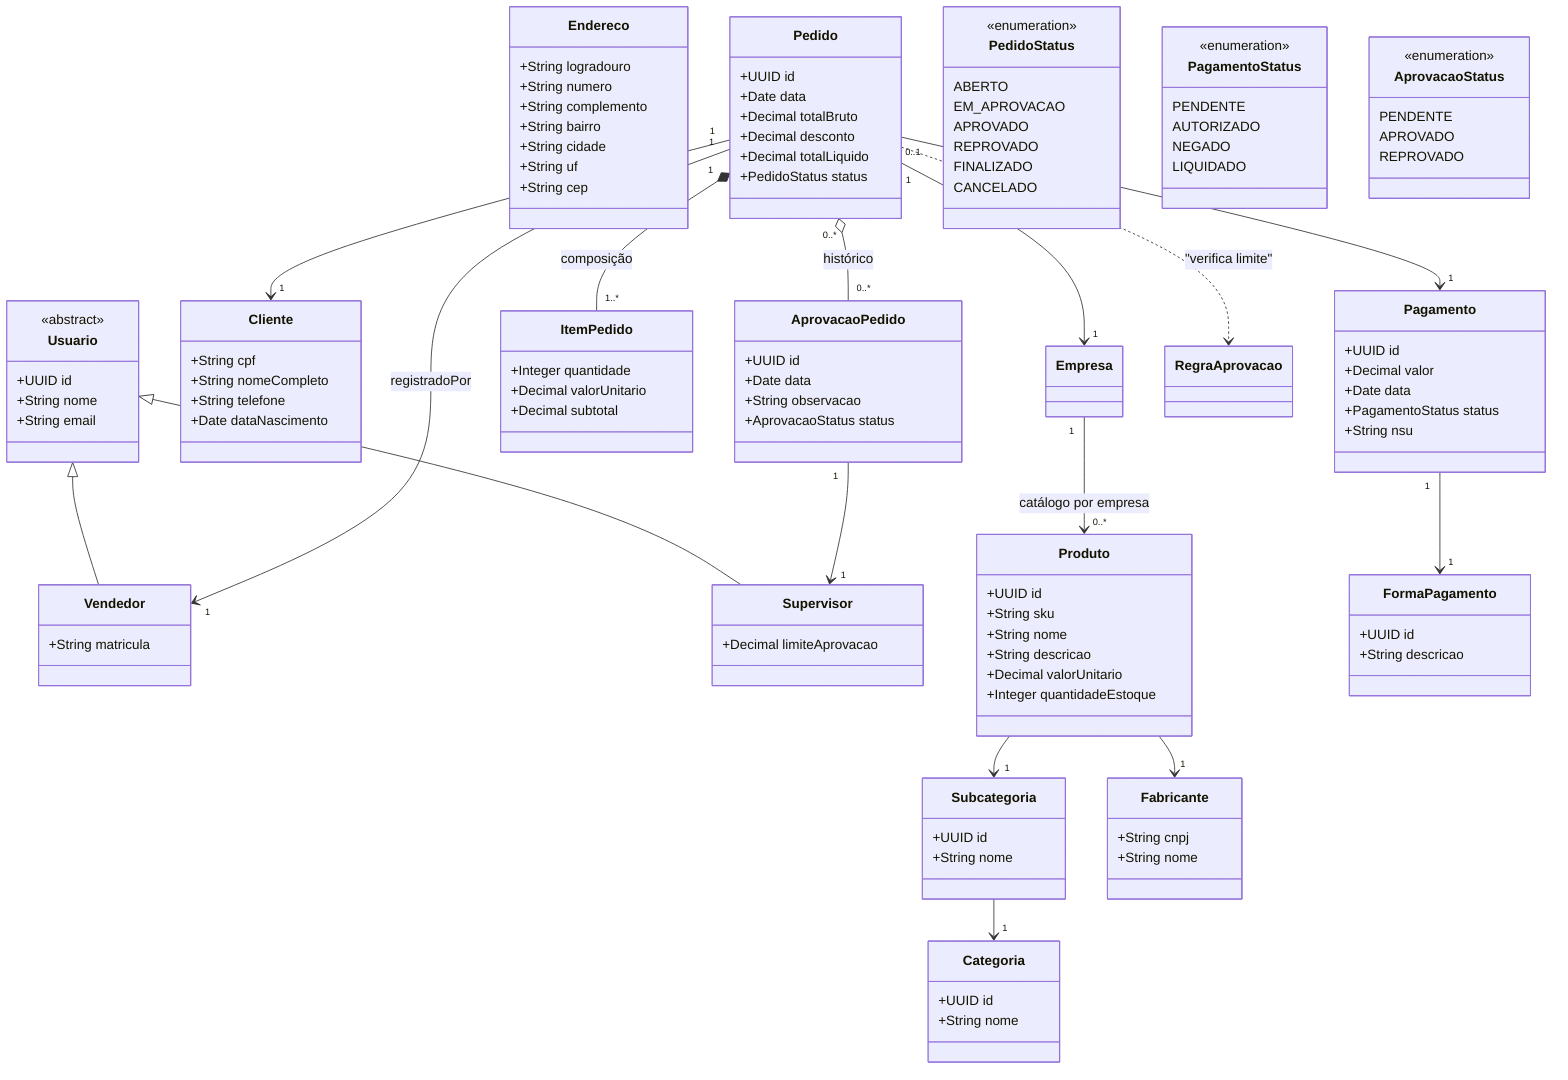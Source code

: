 classDiagram
%% ================== Núcleo de Pessoas/Usuários ==================
class Usuario {
  <<abstract>>
  +UUID id
  +String nome
  +String email
}

class Vendedor {
  +String matricula
}
Usuario <|-- Vendedor

class Supervisor {
  +Decimal limiteAprovacao
}
Usuario <|-- Supervisor

class Cliente {
  +String cpf
  +String nomeCompleto
  +String telefone
  +Date dataNascimento
}

class Endereco {
  +String logradouro
  +String numero
  +String complemento
  +String bairro
  +String cidade
  +String uf
  +String cep
}

%% ================== Catálogo de Produtos ==================
class Categoria {
  +UUID id
  +String nome
}
class Subcategoria {
  +UUID id
  +String nome
}
class Fabricante {
  +String cnpj
  +String nome
}
class Produto {
  +UUID id
  +String sku
  +String nome
  +String descricao
  +Decimal valorUnitario
  +Integer quantidadeEstoque
}

Subcategoria --> "1" Categoria
Produto --> "1" Subcategoria
Produto --> "1" Fabricante
Empresa "1" --> "0..*" Produto : catálogo por empresa

%% ================== Vendas / Pedidos ==================
class Pedido {
  +UUID id
  +Date data
  +Decimal totalBruto
  +Decimal desconto
  +Decimal totalLiquido
  +PedidoStatus status
}

class ItemPedido {
  +Integer quantidade
  +Decimal valorUnitario
  +Decimal subtotal
}

Pedido "1" *-- "1..*" ItemPedido : composição
Pedido "1" --> "1" Cliente
Pedido "1" --> "1" Vendedor : registradoPor
Pedido "1" --> "1" Empresa

%% ================== Pagamentos ==================
class FormaPagamento {
  +UUID id
  +String descricao
}
class Pagamento {
  +UUID id
  +Decimal valor
  +Date data
  +PagamentoStatus status
  +String nsu
}

Pedido "0..1" --> "1" Pagamento
Pagamento "1" --> "1" FormaPagamento

%% ================== Aprovação ==================
class AprovacaoPedido {
  +UUID id
  +Date data
  +String observacao
  +AprovacaoStatus status
}

Pedido "0..*" o-- "0..*" AprovacaoPedido : histórico
AprovacaoPedido "1" --> "1" Supervisor
Pedido ..> RegraAprovacao : "verifica limite"

%% ================== Enums ==================
class PedidoStatus {
  <<enumeration>>
  ABERTO
  EM_APROVACAO
  APROVADO
  REPROVADO
  FINALIZADO
  CANCELADO
}

class PagamentoStatus {
  <<enumeration>>
  PENDENTE
  AUTORIZADO
  NEGADO
  LIQUIDADO
}

class AprovacaoStatus {
  <<enumeration>>
  PENDENTE
  APROVADO
  REPROVADO
}